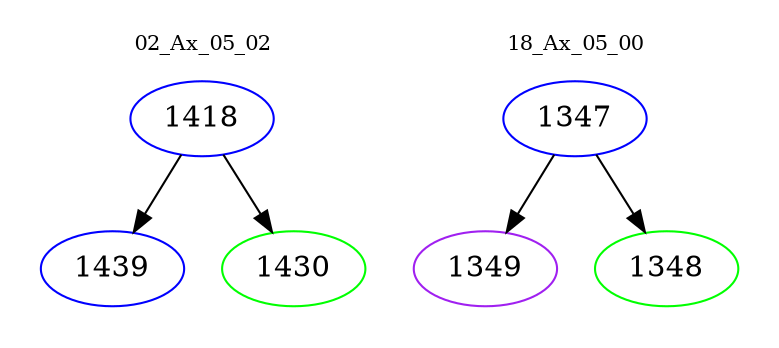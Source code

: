 digraph{
subgraph cluster_0 {
color = white
label = "02_Ax_05_02";
fontsize=10;
T0_1418 [label="1418", color="blue"]
T0_1418 -> T0_1439 [color="black"]
T0_1439 [label="1439", color="blue"]
T0_1418 -> T0_1430 [color="black"]
T0_1430 [label="1430", color="green"]
}
subgraph cluster_1 {
color = white
label = "18_Ax_05_00";
fontsize=10;
T1_1347 [label="1347", color="blue"]
T1_1347 -> T1_1349 [color="black"]
T1_1349 [label="1349", color="purple"]
T1_1347 -> T1_1348 [color="black"]
T1_1348 [label="1348", color="green"]
}
}
